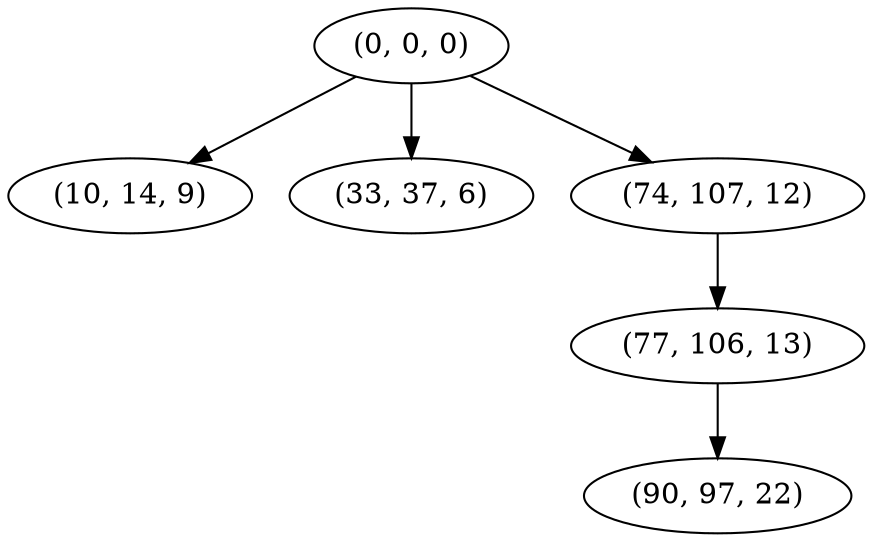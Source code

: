 digraph tree {
    "(0, 0, 0)";
    "(10, 14, 9)";
    "(33, 37, 6)";
    "(74, 107, 12)";
    "(77, 106, 13)";
    "(90, 97, 22)";
    "(0, 0, 0)" -> "(10, 14, 9)";
    "(0, 0, 0)" -> "(33, 37, 6)";
    "(0, 0, 0)" -> "(74, 107, 12)";
    "(74, 107, 12)" -> "(77, 106, 13)";
    "(77, 106, 13)" -> "(90, 97, 22)";
}
